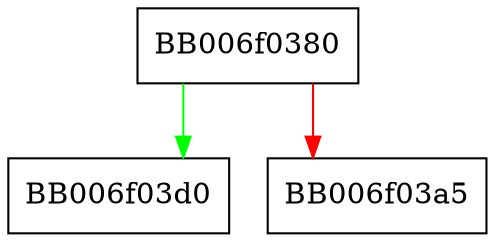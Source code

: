 digraph mac_poly1305_settable_ctx_params {
  node [shape="box"];
  graph [splines=ortho];
  BB006f0380 -> BB006f03d0 [color="green"];
  BB006f0380 -> BB006f03a5 [color="red"];
}